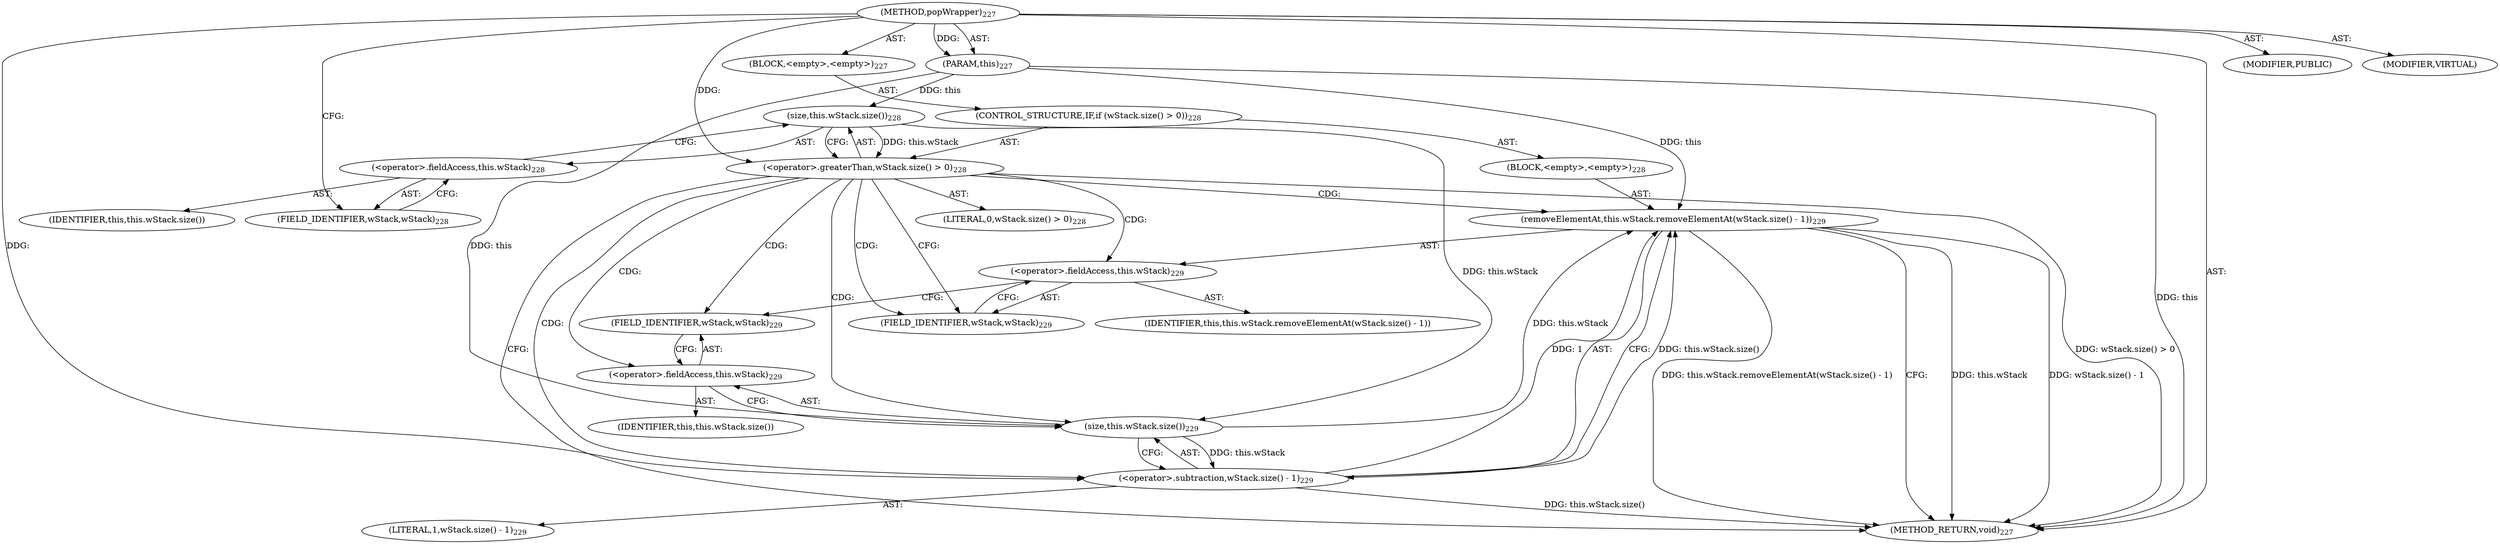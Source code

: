 digraph "popWrapper" {  
"111669149706" [label = <(METHOD,popWrapper)<SUB>227</SUB>> ]
"115964117010" [label = <(PARAM,this)<SUB>227</SUB>> ]
"25769803788" [label = <(BLOCK,&lt;empty&gt;,&lt;empty&gt;)<SUB>227</SUB>> ]
"47244640258" [label = <(CONTROL_STRUCTURE,IF,if (wStack.size() &gt; 0))<SUB>228</SUB>> ]
"30064771139" [label = <(&lt;operator&gt;.greaterThan,wStack.size() &gt; 0)<SUB>228</SUB>> ]
"30064771140" [label = <(size,this.wStack.size())<SUB>228</SUB>> ]
"30064771141" [label = <(&lt;operator&gt;.fieldAccess,this.wStack)<SUB>228</SUB>> ]
"68719476776" [label = <(IDENTIFIER,this,this.wStack.size())> ]
"55834574878" [label = <(FIELD_IDENTIFIER,wStack,wStack)<SUB>228</SUB>> ]
"90194313225" [label = <(LITERAL,0,wStack.size() &gt; 0)<SUB>228</SUB>> ]
"25769803789" [label = <(BLOCK,&lt;empty&gt;,&lt;empty&gt;)<SUB>228</SUB>> ]
"30064771142" [label = <(removeElementAt,this.wStack.removeElementAt(wStack.size() - 1))<SUB>229</SUB>> ]
"30064771143" [label = <(&lt;operator&gt;.fieldAccess,this.wStack)<SUB>229</SUB>> ]
"68719476777" [label = <(IDENTIFIER,this,this.wStack.removeElementAt(wStack.size() - 1))> ]
"55834574879" [label = <(FIELD_IDENTIFIER,wStack,wStack)<SUB>229</SUB>> ]
"30064771144" [label = <(&lt;operator&gt;.subtraction,wStack.size() - 1)<SUB>229</SUB>> ]
"30064771145" [label = <(size,this.wStack.size())<SUB>229</SUB>> ]
"30064771146" [label = <(&lt;operator&gt;.fieldAccess,this.wStack)<SUB>229</SUB>> ]
"68719476778" [label = <(IDENTIFIER,this,this.wStack.size())> ]
"55834574880" [label = <(FIELD_IDENTIFIER,wStack,wStack)<SUB>229</SUB>> ]
"90194313226" [label = <(LITERAL,1,wStack.size() - 1)<SUB>229</SUB>> ]
"133143986207" [label = <(MODIFIER,PUBLIC)> ]
"133143986208" [label = <(MODIFIER,VIRTUAL)> ]
"128849018890" [label = <(METHOD_RETURN,void)<SUB>227</SUB>> ]
  "111669149706" -> "115964117010"  [ label = "AST: "] 
  "111669149706" -> "25769803788"  [ label = "AST: "] 
  "111669149706" -> "133143986207"  [ label = "AST: "] 
  "111669149706" -> "133143986208"  [ label = "AST: "] 
  "111669149706" -> "128849018890"  [ label = "AST: "] 
  "25769803788" -> "47244640258"  [ label = "AST: "] 
  "47244640258" -> "30064771139"  [ label = "AST: "] 
  "47244640258" -> "25769803789"  [ label = "AST: "] 
  "30064771139" -> "30064771140"  [ label = "AST: "] 
  "30064771139" -> "90194313225"  [ label = "AST: "] 
  "30064771140" -> "30064771141"  [ label = "AST: "] 
  "30064771141" -> "68719476776"  [ label = "AST: "] 
  "30064771141" -> "55834574878"  [ label = "AST: "] 
  "25769803789" -> "30064771142"  [ label = "AST: "] 
  "30064771142" -> "30064771143"  [ label = "AST: "] 
  "30064771142" -> "30064771144"  [ label = "AST: "] 
  "30064771143" -> "68719476777"  [ label = "AST: "] 
  "30064771143" -> "55834574879"  [ label = "AST: "] 
  "30064771144" -> "30064771145"  [ label = "AST: "] 
  "30064771144" -> "90194313226"  [ label = "AST: "] 
  "30064771145" -> "30064771146"  [ label = "AST: "] 
  "30064771146" -> "68719476778"  [ label = "AST: "] 
  "30064771146" -> "55834574880"  [ label = "AST: "] 
  "30064771139" -> "128849018890"  [ label = "CFG: "] 
  "30064771139" -> "55834574879"  [ label = "CFG: "] 
  "30064771140" -> "30064771139"  [ label = "CFG: "] 
  "30064771142" -> "128849018890"  [ label = "CFG: "] 
  "30064771141" -> "30064771140"  [ label = "CFG: "] 
  "30064771143" -> "55834574880"  [ label = "CFG: "] 
  "30064771144" -> "30064771142"  [ label = "CFG: "] 
  "55834574878" -> "30064771141"  [ label = "CFG: "] 
  "55834574879" -> "30064771143"  [ label = "CFG: "] 
  "30064771145" -> "30064771144"  [ label = "CFG: "] 
  "30064771146" -> "30064771145"  [ label = "CFG: "] 
  "55834574880" -> "30064771146"  [ label = "CFG: "] 
  "111669149706" -> "55834574878"  [ label = "CFG: "] 
  "115964117010" -> "128849018890"  [ label = "DDG: this"] 
  "30064771139" -> "128849018890"  [ label = "DDG: wStack.size() &gt; 0"] 
  "30064771142" -> "128849018890"  [ label = "DDG: this.wStack"] 
  "30064771144" -> "128849018890"  [ label = "DDG: this.wStack.size()"] 
  "30064771142" -> "128849018890"  [ label = "DDG: wStack.size() - 1"] 
  "30064771142" -> "128849018890"  [ label = "DDG: this.wStack.removeElementAt(wStack.size() - 1)"] 
  "111669149706" -> "115964117010"  [ label = "DDG: "] 
  "30064771140" -> "30064771139"  [ label = "DDG: this.wStack"] 
  "111669149706" -> "30064771139"  [ label = "DDG: "] 
  "115964117010" -> "30064771140"  [ label = "DDG: this"] 
  "115964117010" -> "30064771142"  [ label = "DDG: this"] 
  "30064771145" -> "30064771142"  [ label = "DDG: this.wStack"] 
  "30064771144" -> "30064771142"  [ label = "DDG: this.wStack.size()"] 
  "30064771144" -> "30064771142"  [ label = "DDG: 1"] 
  "30064771145" -> "30064771144"  [ label = "DDG: this.wStack"] 
  "111669149706" -> "30064771144"  [ label = "DDG: "] 
  "115964117010" -> "30064771145"  [ label = "DDG: this"] 
  "30064771140" -> "30064771145"  [ label = "DDG: this.wStack"] 
  "30064771139" -> "30064771144"  [ label = "CDG: "] 
  "30064771139" -> "55834574879"  [ label = "CDG: "] 
  "30064771139" -> "30064771145"  [ label = "CDG: "] 
  "30064771139" -> "30064771142"  [ label = "CDG: "] 
  "30064771139" -> "30064771143"  [ label = "CDG: "] 
  "30064771139" -> "55834574880"  [ label = "CDG: "] 
  "30064771139" -> "30064771146"  [ label = "CDG: "] 
}
